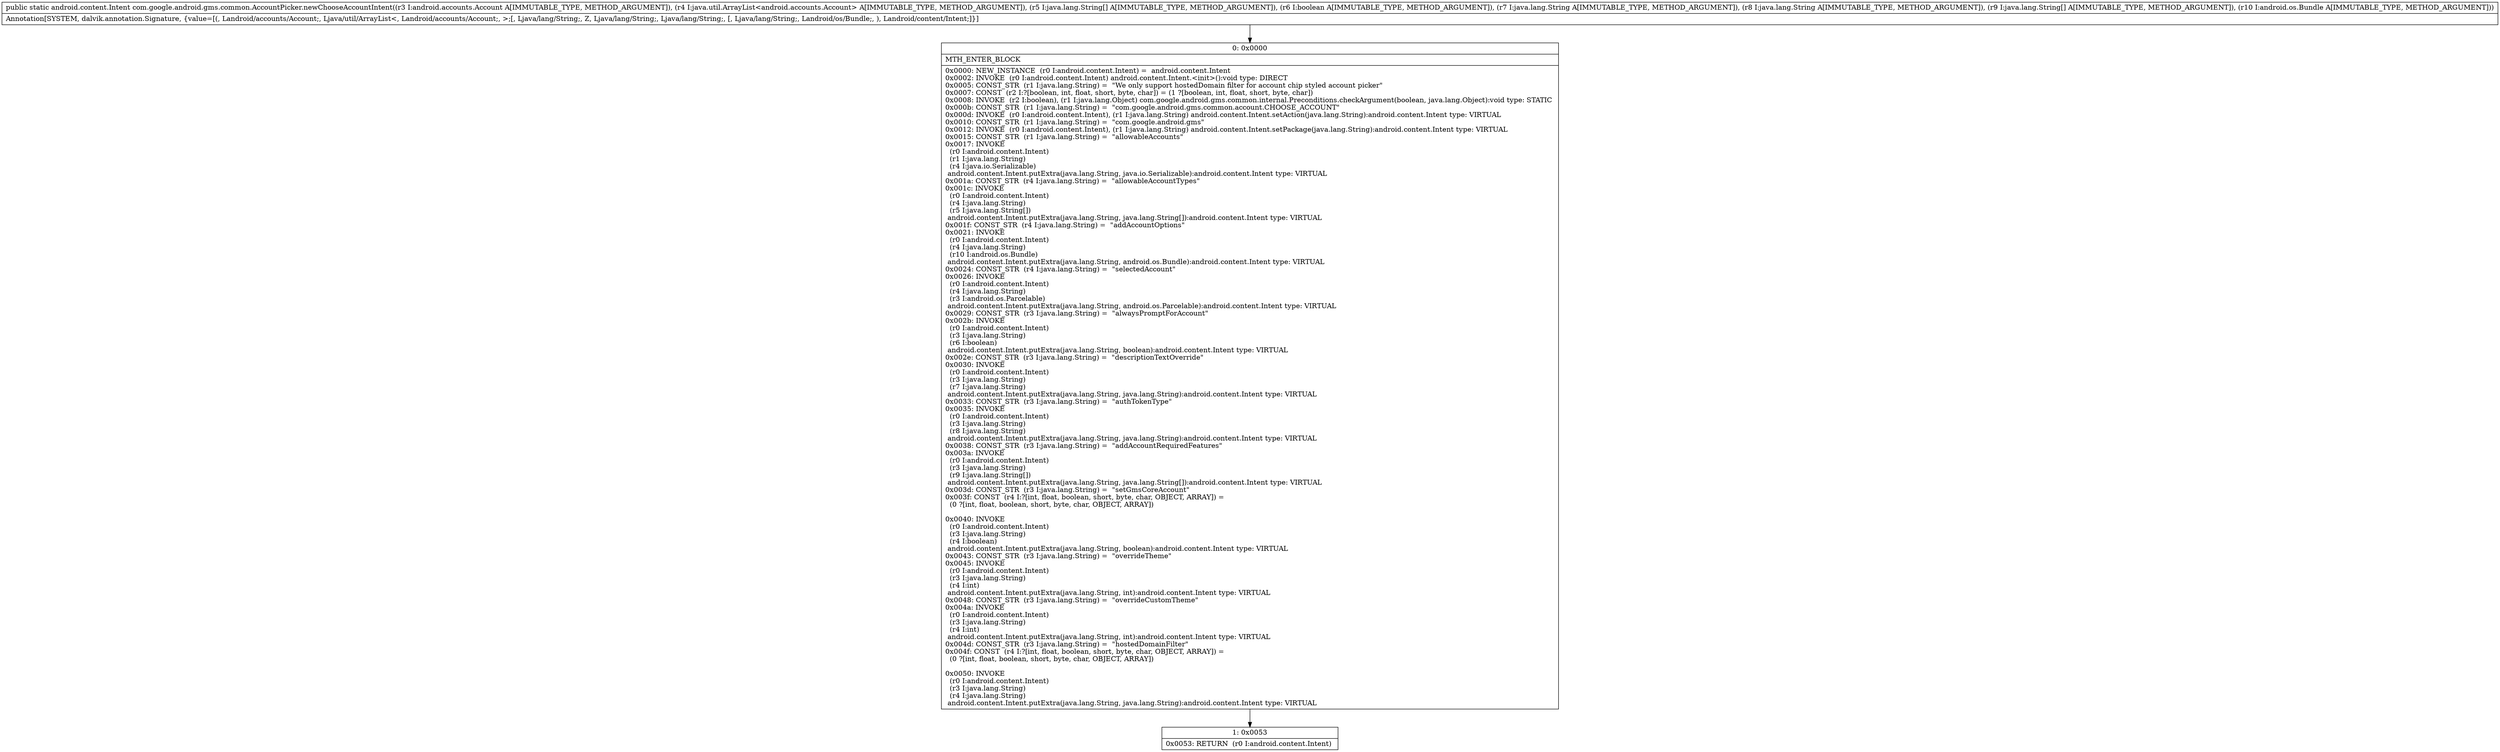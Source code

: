 digraph "CFG forcom.google.android.gms.common.AccountPicker.newChooseAccountIntent(Landroid\/accounts\/Account;Ljava\/util\/ArrayList;[Ljava\/lang\/String;ZLjava\/lang\/String;Ljava\/lang\/String;[Ljava\/lang\/String;Landroid\/os\/Bundle;)Landroid\/content\/Intent;" {
Node_0 [shape=record,label="{0\:\ 0x0000|MTH_ENTER_BLOCK\l|0x0000: NEW_INSTANCE  (r0 I:android.content.Intent) =  android.content.Intent \l0x0002: INVOKE  (r0 I:android.content.Intent) android.content.Intent.\<init\>():void type: DIRECT \l0x0005: CONST_STR  (r1 I:java.lang.String) =  \"We only support hostedDomain filter for account chip styled account picker\" \l0x0007: CONST  (r2 I:?[boolean, int, float, short, byte, char]) = (1 ?[boolean, int, float, short, byte, char]) \l0x0008: INVOKE  (r2 I:boolean), (r1 I:java.lang.Object) com.google.android.gms.common.internal.Preconditions.checkArgument(boolean, java.lang.Object):void type: STATIC \l0x000b: CONST_STR  (r1 I:java.lang.String) =  \"com.google.android.gms.common.account.CHOOSE_ACCOUNT\" \l0x000d: INVOKE  (r0 I:android.content.Intent), (r1 I:java.lang.String) android.content.Intent.setAction(java.lang.String):android.content.Intent type: VIRTUAL \l0x0010: CONST_STR  (r1 I:java.lang.String) =  \"com.google.android.gms\" \l0x0012: INVOKE  (r0 I:android.content.Intent), (r1 I:java.lang.String) android.content.Intent.setPackage(java.lang.String):android.content.Intent type: VIRTUAL \l0x0015: CONST_STR  (r1 I:java.lang.String) =  \"allowableAccounts\" \l0x0017: INVOKE  \l  (r0 I:android.content.Intent)\l  (r1 I:java.lang.String)\l  (r4 I:java.io.Serializable)\l android.content.Intent.putExtra(java.lang.String, java.io.Serializable):android.content.Intent type: VIRTUAL \l0x001a: CONST_STR  (r4 I:java.lang.String) =  \"allowableAccountTypes\" \l0x001c: INVOKE  \l  (r0 I:android.content.Intent)\l  (r4 I:java.lang.String)\l  (r5 I:java.lang.String[])\l android.content.Intent.putExtra(java.lang.String, java.lang.String[]):android.content.Intent type: VIRTUAL \l0x001f: CONST_STR  (r4 I:java.lang.String) =  \"addAccountOptions\" \l0x0021: INVOKE  \l  (r0 I:android.content.Intent)\l  (r4 I:java.lang.String)\l  (r10 I:android.os.Bundle)\l android.content.Intent.putExtra(java.lang.String, android.os.Bundle):android.content.Intent type: VIRTUAL \l0x0024: CONST_STR  (r4 I:java.lang.String) =  \"selectedAccount\" \l0x0026: INVOKE  \l  (r0 I:android.content.Intent)\l  (r4 I:java.lang.String)\l  (r3 I:android.os.Parcelable)\l android.content.Intent.putExtra(java.lang.String, android.os.Parcelable):android.content.Intent type: VIRTUAL \l0x0029: CONST_STR  (r3 I:java.lang.String) =  \"alwaysPromptForAccount\" \l0x002b: INVOKE  \l  (r0 I:android.content.Intent)\l  (r3 I:java.lang.String)\l  (r6 I:boolean)\l android.content.Intent.putExtra(java.lang.String, boolean):android.content.Intent type: VIRTUAL \l0x002e: CONST_STR  (r3 I:java.lang.String) =  \"descriptionTextOverride\" \l0x0030: INVOKE  \l  (r0 I:android.content.Intent)\l  (r3 I:java.lang.String)\l  (r7 I:java.lang.String)\l android.content.Intent.putExtra(java.lang.String, java.lang.String):android.content.Intent type: VIRTUAL \l0x0033: CONST_STR  (r3 I:java.lang.String) =  \"authTokenType\" \l0x0035: INVOKE  \l  (r0 I:android.content.Intent)\l  (r3 I:java.lang.String)\l  (r8 I:java.lang.String)\l android.content.Intent.putExtra(java.lang.String, java.lang.String):android.content.Intent type: VIRTUAL \l0x0038: CONST_STR  (r3 I:java.lang.String) =  \"addAccountRequiredFeatures\" \l0x003a: INVOKE  \l  (r0 I:android.content.Intent)\l  (r3 I:java.lang.String)\l  (r9 I:java.lang.String[])\l android.content.Intent.putExtra(java.lang.String, java.lang.String[]):android.content.Intent type: VIRTUAL \l0x003d: CONST_STR  (r3 I:java.lang.String) =  \"setGmsCoreAccount\" \l0x003f: CONST  (r4 I:?[int, float, boolean, short, byte, char, OBJECT, ARRAY]) = \l  (0 ?[int, float, boolean, short, byte, char, OBJECT, ARRAY])\l \l0x0040: INVOKE  \l  (r0 I:android.content.Intent)\l  (r3 I:java.lang.String)\l  (r4 I:boolean)\l android.content.Intent.putExtra(java.lang.String, boolean):android.content.Intent type: VIRTUAL \l0x0043: CONST_STR  (r3 I:java.lang.String) =  \"overrideTheme\" \l0x0045: INVOKE  \l  (r0 I:android.content.Intent)\l  (r3 I:java.lang.String)\l  (r4 I:int)\l android.content.Intent.putExtra(java.lang.String, int):android.content.Intent type: VIRTUAL \l0x0048: CONST_STR  (r3 I:java.lang.String) =  \"overrideCustomTheme\" \l0x004a: INVOKE  \l  (r0 I:android.content.Intent)\l  (r3 I:java.lang.String)\l  (r4 I:int)\l android.content.Intent.putExtra(java.lang.String, int):android.content.Intent type: VIRTUAL \l0x004d: CONST_STR  (r3 I:java.lang.String) =  \"hostedDomainFilter\" \l0x004f: CONST  (r4 I:?[int, float, boolean, short, byte, char, OBJECT, ARRAY]) = \l  (0 ?[int, float, boolean, short, byte, char, OBJECT, ARRAY])\l \l0x0050: INVOKE  \l  (r0 I:android.content.Intent)\l  (r3 I:java.lang.String)\l  (r4 I:java.lang.String)\l android.content.Intent.putExtra(java.lang.String, java.lang.String):android.content.Intent type: VIRTUAL \l}"];
Node_1 [shape=record,label="{1\:\ 0x0053|0x0053: RETURN  (r0 I:android.content.Intent) \l}"];
MethodNode[shape=record,label="{public static android.content.Intent com.google.android.gms.common.AccountPicker.newChooseAccountIntent((r3 I:android.accounts.Account A[IMMUTABLE_TYPE, METHOD_ARGUMENT]), (r4 I:java.util.ArrayList\<android.accounts.Account\> A[IMMUTABLE_TYPE, METHOD_ARGUMENT]), (r5 I:java.lang.String[] A[IMMUTABLE_TYPE, METHOD_ARGUMENT]), (r6 I:boolean A[IMMUTABLE_TYPE, METHOD_ARGUMENT]), (r7 I:java.lang.String A[IMMUTABLE_TYPE, METHOD_ARGUMENT]), (r8 I:java.lang.String A[IMMUTABLE_TYPE, METHOD_ARGUMENT]), (r9 I:java.lang.String[] A[IMMUTABLE_TYPE, METHOD_ARGUMENT]), (r10 I:android.os.Bundle A[IMMUTABLE_TYPE, METHOD_ARGUMENT]))  | Annotation[SYSTEM, dalvik.annotation.Signature, \{value=[(, Landroid\/accounts\/Account;, Ljava\/util\/ArrayList\<, Landroid\/accounts\/Account;, \>;[, Ljava\/lang\/String;, Z, Ljava\/lang\/String;, Ljava\/lang\/String;, [, Ljava\/lang\/String;, Landroid\/os\/Bundle;, ), Landroid\/content\/Intent;]\}]\l}"];
MethodNode -> Node_0;
Node_0 -> Node_1;
}

